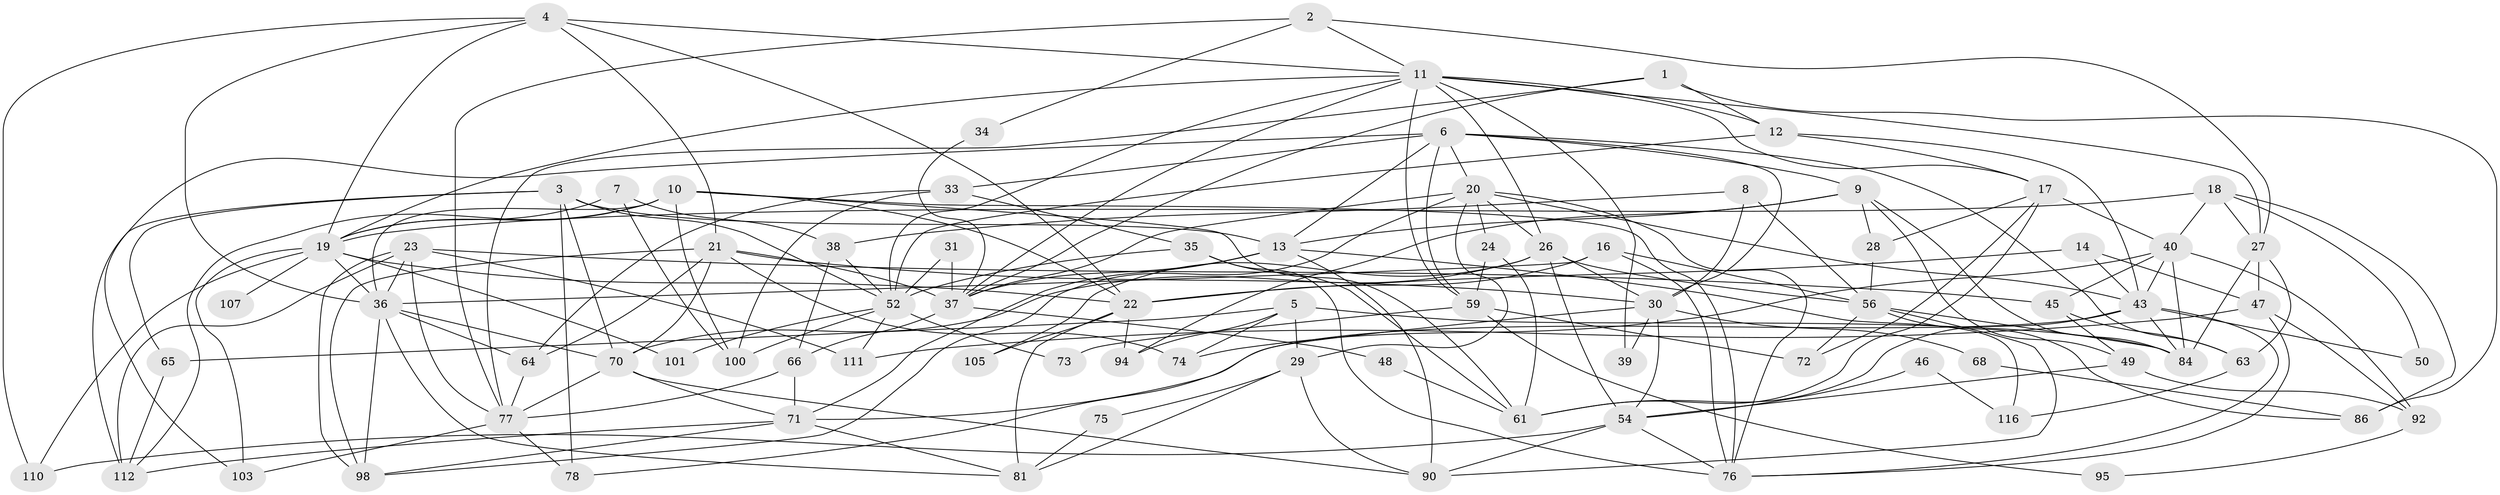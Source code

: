 // original degree distribution, {4: 0.26229508196721313, 3: 0.21311475409836064, 5: 0.19672131147540983, 2: 0.1721311475409836, 6: 0.12295081967213115, 7: 0.01639344262295082, 8: 0.01639344262295082}
// Generated by graph-tools (version 1.1) at 2025/41/03/06/25 10:41:53]
// undirected, 80 vertices, 196 edges
graph export_dot {
graph [start="1"]
  node [color=gray90,style=filled];
  1 [super="+41"];
  2;
  3 [super="+44"];
  4 [super="+62"];
  5 [super="+15"];
  6 [super="+55"];
  7 [super="+25"];
  8;
  9 [super="+57"];
  10 [super="+32"];
  11 [super="+82"];
  12 [super="+106"];
  13 [super="+83"];
  14;
  16 [super="+104"];
  17 [super="+89"];
  18;
  19 [super="+118"];
  20 [super="+114"];
  21 [super="+79"];
  22 [super="+51"];
  23 [super="+80"];
  24;
  26 [super="+53"];
  27 [super="+42"];
  28;
  29;
  30 [super="+119"];
  31;
  33;
  34;
  35 [super="+67"];
  36 [super="+97"];
  37 [super="+113"];
  38;
  39;
  40 [super="+58"];
  43 [super="+91"];
  45;
  46;
  47;
  48;
  49;
  50;
  52 [super="+108"];
  54 [super="+69"];
  56 [super="+60"];
  59 [super="+87"];
  61 [super="+88"];
  63 [super="+96"];
  64 [super="+93"];
  65;
  66;
  68;
  70 [super="+85"];
  71 [super="+115"];
  72;
  73;
  74;
  75;
  76 [super="+109"];
  77 [super="+121"];
  78;
  81 [super="+120"];
  84 [super="+122"];
  86;
  90 [super="+102"];
  92 [super="+117"];
  94;
  95;
  98 [super="+99"];
  100;
  101;
  103;
  105;
  107;
  110;
  111;
  112;
  116;
  1 -- 37;
  1 -- 86;
  1 -- 12;
  1 -- 77;
  2 -- 27;
  2 -- 34;
  2 -- 77;
  2 -- 11;
  3 -- 52;
  3 -- 70;
  3 -- 112;
  3 -- 65;
  3 -- 78;
  3 -- 13;
  4 -- 22;
  4 -- 21;
  4 -- 110;
  4 -- 19;
  4 -- 36;
  4 -- 11;
  5 -- 74;
  5 -- 94;
  5 -- 65;
  5 -- 29;
  5 -- 84;
  6 -- 33;
  6 -- 63;
  6 -- 20;
  6 -- 103;
  6 -- 9;
  6 -- 59;
  6 -- 30;
  6 -- 13;
  7 -- 19;
  7 -- 100;
  7 -- 38;
  8 -- 56;
  8 -- 38;
  8 -- 30;
  9 -- 94;
  9 -- 13;
  9 -- 28;
  9 -- 84;
  9 -- 49;
  10 -- 36;
  10 -- 19;
  10 -- 61;
  10 -- 112;
  10 -- 100;
  10 -- 22;
  10 -- 76;
  11 -- 26;
  11 -- 27;
  11 -- 52;
  11 -- 59;
  11 -- 37;
  11 -- 17;
  11 -- 19;
  11 -- 39;
  11 -- 12 [weight=2];
  12 -- 52;
  12 -- 43;
  12 -- 17;
  13 -- 90;
  13 -- 116;
  13 -- 37;
  13 -- 71;
  14 -- 47;
  14 -- 43;
  14 -- 22;
  16 -- 76;
  16 -- 22;
  16 -- 56;
  16 -- 36;
  17 -- 28;
  17 -- 61;
  17 -- 40 [weight=2];
  17 -- 72;
  18 -- 50;
  18 -- 86;
  18 -- 27;
  18 -- 19;
  18 -- 40;
  19 -- 110;
  19 -- 22;
  19 -- 101;
  19 -- 107 [weight=2];
  19 -- 36;
  19 -- 103;
  20 -- 76;
  20 -- 98;
  20 -- 37;
  20 -- 24;
  20 -- 43;
  20 -- 29;
  20 -- 26;
  21 -- 98;
  21 -- 37;
  21 -- 74;
  21 -- 70;
  21 -- 64;
  21 -- 30;
  22 -- 94;
  22 -- 81;
  22 -- 105;
  23 -- 45;
  23 -- 111;
  23 -- 112;
  23 -- 36;
  23 -- 98;
  23 -- 77;
  24 -- 61;
  24 -- 59;
  26 -- 105;
  26 -- 56;
  26 -- 54;
  26 -- 70;
  26 -- 30;
  27 -- 47;
  27 -- 84;
  27 -- 63;
  28 -- 56;
  29 -- 75;
  29 -- 81;
  29 -- 90;
  30 -- 39;
  30 -- 68;
  30 -- 78;
  30 -- 54;
  31 -- 52;
  31 -- 37;
  33 -- 35;
  33 -- 100;
  33 -- 64;
  34 -- 37;
  35 -- 52;
  35 -- 76;
  35 -- 61;
  36 -- 98;
  36 -- 81;
  36 -- 70;
  36 -- 64;
  37 -- 48;
  37 -- 66;
  38 -- 66;
  38 -- 52;
  40 -- 84;
  40 -- 43;
  40 -- 74;
  40 -- 92;
  40 -- 45;
  43 -- 50;
  43 -- 71;
  43 -- 61;
  43 -- 76;
  43 -- 84;
  45 -- 63;
  45 -- 49;
  46 -- 116;
  46 -- 54;
  47 -- 111;
  47 -- 76;
  47 -- 92;
  48 -- 61;
  49 -- 54;
  49 -- 92;
  52 -- 73;
  52 -- 100;
  52 -- 101;
  52 -- 111;
  54 -- 110;
  54 -- 76;
  54 -- 90;
  56 -- 84;
  56 -- 86;
  56 -- 72;
  56 -- 90;
  59 -- 73;
  59 -- 72;
  59 -- 95;
  63 -- 116;
  64 -- 77;
  65 -- 112;
  66 -- 77;
  66 -- 71;
  68 -- 86;
  70 -- 71;
  70 -- 77;
  70 -- 90;
  71 -- 98;
  71 -- 112;
  71 -- 81;
  75 -- 81;
  77 -- 103;
  77 -- 78;
  92 -- 95;
}
